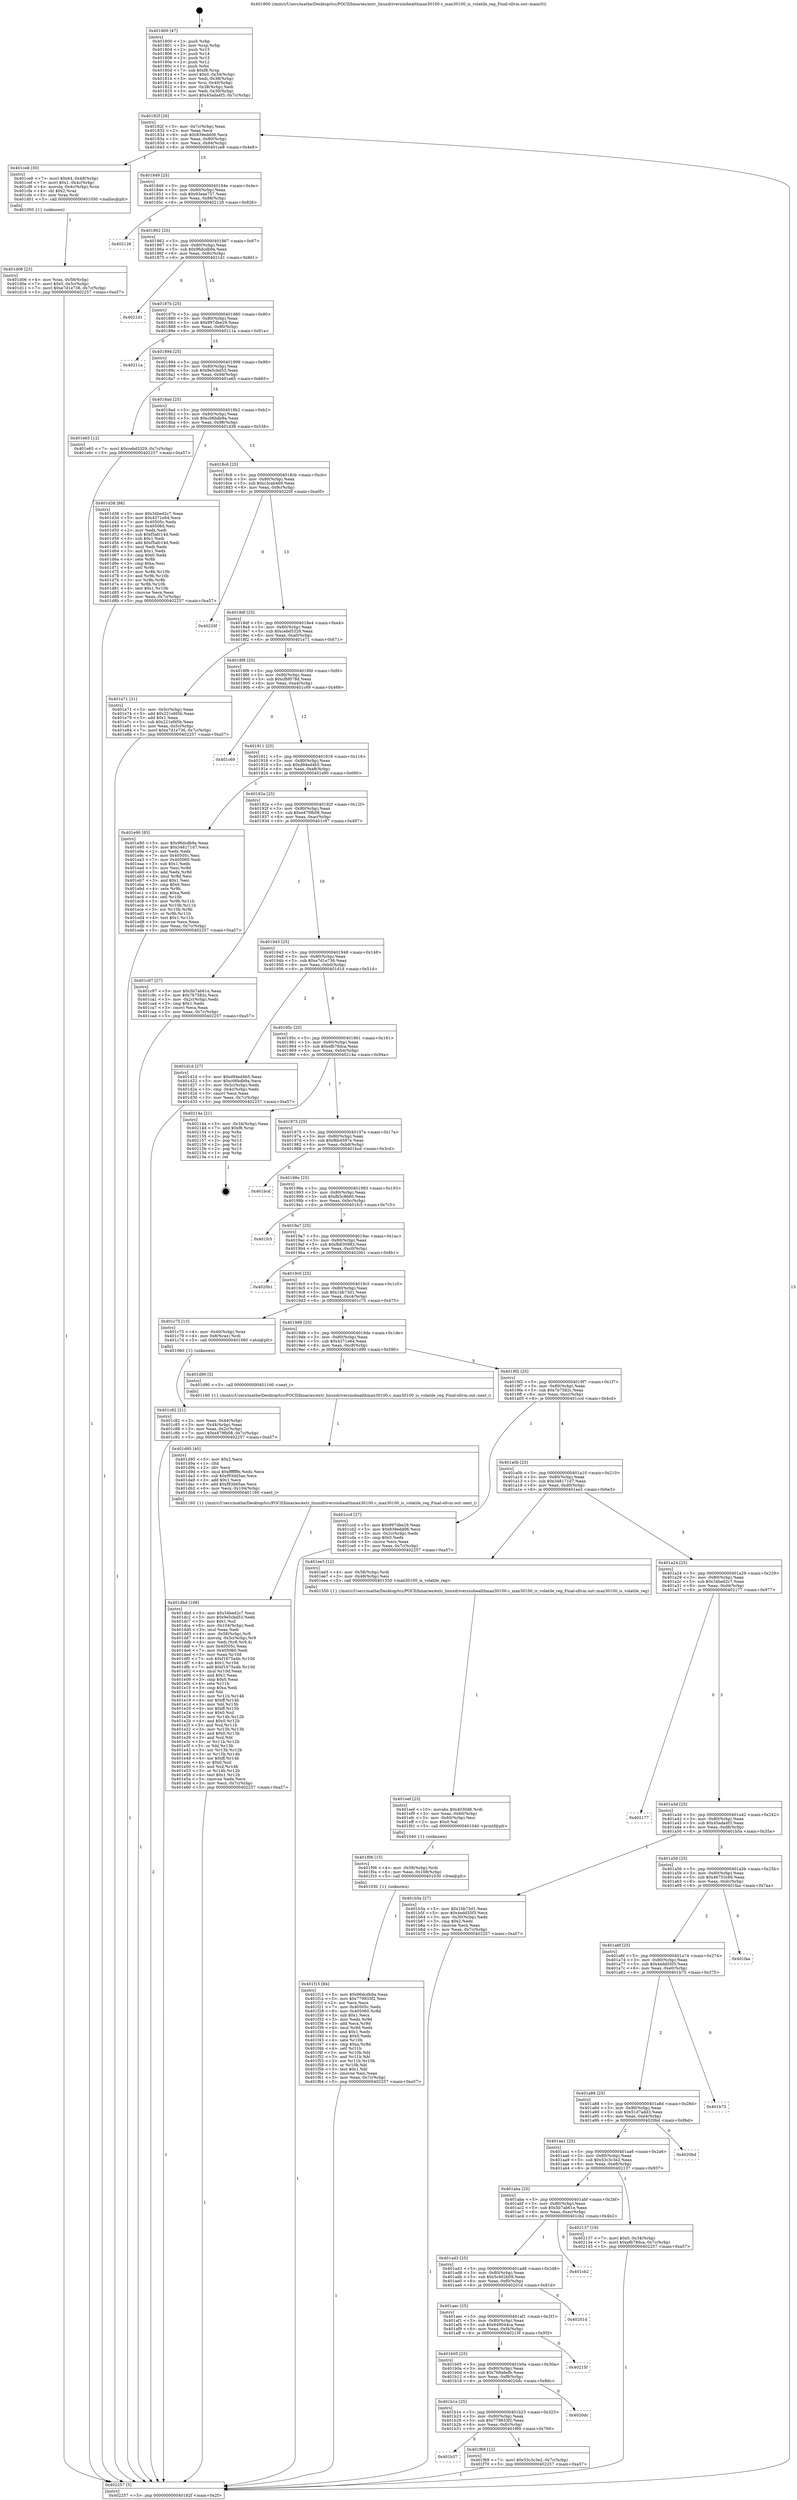 digraph "0x401800" {
  label = "0x401800 (/mnt/c/Users/mathe/Desktop/tcc/POCII/binaries/extr_linuxdriversiiohealthmax30100.c_max30100_is_volatile_reg_Final-ollvm.out::main(0))"
  labelloc = "t"
  node[shape=record]

  Entry [label="",width=0.3,height=0.3,shape=circle,fillcolor=black,style=filled]
  "0x40182f" [label="{
     0x40182f [26]\l
     | [instrs]\l
     &nbsp;&nbsp;0x40182f \<+3\>: mov -0x7c(%rbp),%eax\l
     &nbsp;&nbsp;0x401832 \<+2\>: mov %eax,%ecx\l
     &nbsp;&nbsp;0x401834 \<+6\>: sub $0x839edd06,%ecx\l
     &nbsp;&nbsp;0x40183a \<+3\>: mov %eax,-0x80(%rbp)\l
     &nbsp;&nbsp;0x40183d \<+6\>: mov %ecx,-0x84(%rbp)\l
     &nbsp;&nbsp;0x401843 \<+6\>: je 0000000000401ce8 \<main+0x4e8\>\l
  }"]
  "0x401ce8" [label="{
     0x401ce8 [30]\l
     | [instrs]\l
     &nbsp;&nbsp;0x401ce8 \<+7\>: movl $0x64,-0x48(%rbp)\l
     &nbsp;&nbsp;0x401cef \<+7\>: movl $0x1,-0x4c(%rbp)\l
     &nbsp;&nbsp;0x401cf6 \<+4\>: movslq -0x4c(%rbp),%rax\l
     &nbsp;&nbsp;0x401cfa \<+4\>: shl $0x2,%rax\l
     &nbsp;&nbsp;0x401cfe \<+3\>: mov %rax,%rdi\l
     &nbsp;&nbsp;0x401d01 \<+5\>: call 0000000000401050 \<malloc@plt\>\l
     | [calls]\l
     &nbsp;&nbsp;0x401050 \{1\} (unknown)\l
  }"]
  "0x401849" [label="{
     0x401849 [25]\l
     | [instrs]\l
     &nbsp;&nbsp;0x401849 \<+5\>: jmp 000000000040184e \<main+0x4e\>\l
     &nbsp;&nbsp;0x40184e \<+3\>: mov -0x80(%rbp),%eax\l
     &nbsp;&nbsp;0x401851 \<+5\>: sub $0x93eae757,%eax\l
     &nbsp;&nbsp;0x401856 \<+6\>: mov %eax,-0x88(%rbp)\l
     &nbsp;&nbsp;0x40185c \<+6\>: je 0000000000402126 \<main+0x926\>\l
  }"]
  Exit [label="",width=0.3,height=0.3,shape=circle,fillcolor=black,style=filled,peripheries=2]
  "0x402126" [label="{
     0x402126\l
  }", style=dashed]
  "0x401862" [label="{
     0x401862 [25]\l
     | [instrs]\l
     &nbsp;&nbsp;0x401862 \<+5\>: jmp 0000000000401867 \<main+0x67\>\l
     &nbsp;&nbsp;0x401867 \<+3\>: mov -0x80(%rbp),%eax\l
     &nbsp;&nbsp;0x40186a \<+5\>: sub $0x96dcdb9a,%eax\l
     &nbsp;&nbsp;0x40186f \<+6\>: mov %eax,-0x8c(%rbp)\l
     &nbsp;&nbsp;0x401875 \<+6\>: je 00000000004021d1 \<main+0x9d1\>\l
  }"]
  "0x401b37" [label="{
     0x401b37\l
  }", style=dashed]
  "0x4021d1" [label="{
     0x4021d1\l
  }", style=dashed]
  "0x40187b" [label="{
     0x40187b [25]\l
     | [instrs]\l
     &nbsp;&nbsp;0x40187b \<+5\>: jmp 0000000000401880 \<main+0x80\>\l
     &nbsp;&nbsp;0x401880 \<+3\>: mov -0x80(%rbp),%eax\l
     &nbsp;&nbsp;0x401883 \<+5\>: sub $0x997dbe29,%eax\l
     &nbsp;&nbsp;0x401888 \<+6\>: mov %eax,-0x90(%rbp)\l
     &nbsp;&nbsp;0x40188e \<+6\>: je 000000000040211a \<main+0x91a\>\l
  }"]
  "0x401f69" [label="{
     0x401f69 [12]\l
     | [instrs]\l
     &nbsp;&nbsp;0x401f69 \<+7\>: movl $0x53c3c3e2,-0x7c(%rbp)\l
     &nbsp;&nbsp;0x401f70 \<+5\>: jmp 0000000000402257 \<main+0xa57\>\l
  }"]
  "0x40211a" [label="{
     0x40211a\l
  }", style=dashed]
  "0x401894" [label="{
     0x401894 [25]\l
     | [instrs]\l
     &nbsp;&nbsp;0x401894 \<+5\>: jmp 0000000000401899 \<main+0x99\>\l
     &nbsp;&nbsp;0x401899 \<+3\>: mov -0x80(%rbp),%eax\l
     &nbsp;&nbsp;0x40189c \<+5\>: sub $0x9e5cbd53,%eax\l
     &nbsp;&nbsp;0x4018a1 \<+6\>: mov %eax,-0x94(%rbp)\l
     &nbsp;&nbsp;0x4018a7 \<+6\>: je 0000000000401e65 \<main+0x665\>\l
  }"]
  "0x401b1e" [label="{
     0x401b1e [25]\l
     | [instrs]\l
     &nbsp;&nbsp;0x401b1e \<+5\>: jmp 0000000000401b23 \<main+0x323\>\l
     &nbsp;&nbsp;0x401b23 \<+3\>: mov -0x80(%rbp),%eax\l
     &nbsp;&nbsp;0x401b26 \<+5\>: sub $0x779833f2,%eax\l
     &nbsp;&nbsp;0x401b2b \<+6\>: mov %eax,-0xfc(%rbp)\l
     &nbsp;&nbsp;0x401b31 \<+6\>: je 0000000000401f69 \<main+0x769\>\l
  }"]
  "0x401e65" [label="{
     0x401e65 [12]\l
     | [instrs]\l
     &nbsp;&nbsp;0x401e65 \<+7\>: movl $0xcebd5329,-0x7c(%rbp)\l
     &nbsp;&nbsp;0x401e6c \<+5\>: jmp 0000000000402257 \<main+0xa57\>\l
  }"]
  "0x4018ad" [label="{
     0x4018ad [25]\l
     | [instrs]\l
     &nbsp;&nbsp;0x4018ad \<+5\>: jmp 00000000004018b2 \<main+0xb2\>\l
     &nbsp;&nbsp;0x4018b2 \<+3\>: mov -0x80(%rbp),%eax\l
     &nbsp;&nbsp;0x4018b5 \<+5\>: sub $0xc06bdb9a,%eax\l
     &nbsp;&nbsp;0x4018ba \<+6\>: mov %eax,-0x98(%rbp)\l
     &nbsp;&nbsp;0x4018c0 \<+6\>: je 0000000000401d38 \<main+0x538\>\l
  }"]
  "0x4020dc" [label="{
     0x4020dc\l
  }", style=dashed]
  "0x401d38" [label="{
     0x401d38 [88]\l
     | [instrs]\l
     &nbsp;&nbsp;0x401d38 \<+5\>: mov $0x34bed2c7,%eax\l
     &nbsp;&nbsp;0x401d3d \<+5\>: mov $0x4371e64,%ecx\l
     &nbsp;&nbsp;0x401d42 \<+7\>: mov 0x40505c,%edx\l
     &nbsp;&nbsp;0x401d49 \<+7\>: mov 0x405060,%esi\l
     &nbsp;&nbsp;0x401d50 \<+2\>: mov %edx,%edi\l
     &nbsp;&nbsp;0x401d52 \<+6\>: sub $0xf5afc14d,%edi\l
     &nbsp;&nbsp;0x401d58 \<+3\>: sub $0x1,%edi\l
     &nbsp;&nbsp;0x401d5b \<+6\>: add $0xf5afc14d,%edi\l
     &nbsp;&nbsp;0x401d61 \<+3\>: imul %edi,%edx\l
     &nbsp;&nbsp;0x401d64 \<+3\>: and $0x1,%edx\l
     &nbsp;&nbsp;0x401d67 \<+3\>: cmp $0x0,%edx\l
     &nbsp;&nbsp;0x401d6a \<+4\>: sete %r8b\l
     &nbsp;&nbsp;0x401d6e \<+3\>: cmp $0xa,%esi\l
     &nbsp;&nbsp;0x401d71 \<+4\>: setl %r9b\l
     &nbsp;&nbsp;0x401d75 \<+3\>: mov %r8b,%r10b\l
     &nbsp;&nbsp;0x401d78 \<+3\>: and %r9b,%r10b\l
     &nbsp;&nbsp;0x401d7b \<+3\>: xor %r9b,%r8b\l
     &nbsp;&nbsp;0x401d7e \<+3\>: or %r8b,%r10b\l
     &nbsp;&nbsp;0x401d81 \<+4\>: test $0x1,%r10b\l
     &nbsp;&nbsp;0x401d85 \<+3\>: cmovne %ecx,%eax\l
     &nbsp;&nbsp;0x401d88 \<+3\>: mov %eax,-0x7c(%rbp)\l
     &nbsp;&nbsp;0x401d8b \<+5\>: jmp 0000000000402257 \<main+0xa57\>\l
  }"]
  "0x4018c6" [label="{
     0x4018c6 [25]\l
     | [instrs]\l
     &nbsp;&nbsp;0x4018c6 \<+5\>: jmp 00000000004018cb \<main+0xcb\>\l
     &nbsp;&nbsp;0x4018cb \<+3\>: mov -0x80(%rbp),%eax\l
     &nbsp;&nbsp;0x4018ce \<+5\>: sub $0xc3cab469,%eax\l
     &nbsp;&nbsp;0x4018d3 \<+6\>: mov %eax,-0x9c(%rbp)\l
     &nbsp;&nbsp;0x4018d9 \<+6\>: je 000000000040220f \<main+0xa0f\>\l
  }"]
  "0x401b05" [label="{
     0x401b05 [25]\l
     | [instrs]\l
     &nbsp;&nbsp;0x401b05 \<+5\>: jmp 0000000000401b0a \<main+0x30a\>\l
     &nbsp;&nbsp;0x401b0a \<+3\>: mov -0x80(%rbp),%eax\l
     &nbsp;&nbsp;0x401b0d \<+5\>: sub $0x768a6efb,%eax\l
     &nbsp;&nbsp;0x401b12 \<+6\>: mov %eax,-0xf8(%rbp)\l
     &nbsp;&nbsp;0x401b18 \<+6\>: je 00000000004020dc \<main+0x8dc\>\l
  }"]
  "0x40220f" [label="{
     0x40220f\l
  }", style=dashed]
  "0x4018df" [label="{
     0x4018df [25]\l
     | [instrs]\l
     &nbsp;&nbsp;0x4018df \<+5\>: jmp 00000000004018e4 \<main+0xe4\>\l
     &nbsp;&nbsp;0x4018e4 \<+3\>: mov -0x80(%rbp),%eax\l
     &nbsp;&nbsp;0x4018e7 \<+5\>: sub $0xcebd5329,%eax\l
     &nbsp;&nbsp;0x4018ec \<+6\>: mov %eax,-0xa0(%rbp)\l
     &nbsp;&nbsp;0x4018f2 \<+6\>: je 0000000000401e71 \<main+0x671\>\l
  }"]
  "0x40215f" [label="{
     0x40215f\l
  }", style=dashed]
  "0x401e71" [label="{
     0x401e71 [31]\l
     | [instrs]\l
     &nbsp;&nbsp;0x401e71 \<+3\>: mov -0x5c(%rbp),%eax\l
     &nbsp;&nbsp;0x401e74 \<+5\>: add $0x221efd5b,%eax\l
     &nbsp;&nbsp;0x401e79 \<+3\>: add $0x1,%eax\l
     &nbsp;&nbsp;0x401e7c \<+5\>: sub $0x221efd5b,%eax\l
     &nbsp;&nbsp;0x401e81 \<+3\>: mov %eax,-0x5c(%rbp)\l
     &nbsp;&nbsp;0x401e84 \<+7\>: movl $0xe7d1e736,-0x7c(%rbp)\l
     &nbsp;&nbsp;0x401e8b \<+5\>: jmp 0000000000402257 \<main+0xa57\>\l
  }"]
  "0x4018f8" [label="{
     0x4018f8 [25]\l
     | [instrs]\l
     &nbsp;&nbsp;0x4018f8 \<+5\>: jmp 00000000004018fd \<main+0xfd\>\l
     &nbsp;&nbsp;0x4018fd \<+3\>: mov -0x80(%rbp),%eax\l
     &nbsp;&nbsp;0x401900 \<+5\>: sub $0xcfbf078d,%eax\l
     &nbsp;&nbsp;0x401905 \<+6\>: mov %eax,-0xa4(%rbp)\l
     &nbsp;&nbsp;0x40190b \<+6\>: je 0000000000401c69 \<main+0x469\>\l
  }"]
  "0x401aec" [label="{
     0x401aec [25]\l
     | [instrs]\l
     &nbsp;&nbsp;0x401aec \<+5\>: jmp 0000000000401af1 \<main+0x2f1\>\l
     &nbsp;&nbsp;0x401af1 \<+3\>: mov -0x80(%rbp),%eax\l
     &nbsp;&nbsp;0x401af4 \<+5\>: sub $0x649044ca,%eax\l
     &nbsp;&nbsp;0x401af9 \<+6\>: mov %eax,-0xf4(%rbp)\l
     &nbsp;&nbsp;0x401aff \<+6\>: je 000000000040215f \<main+0x95f\>\l
  }"]
  "0x401c69" [label="{
     0x401c69\l
  }", style=dashed]
  "0x401911" [label="{
     0x401911 [25]\l
     | [instrs]\l
     &nbsp;&nbsp;0x401911 \<+5\>: jmp 0000000000401916 \<main+0x116\>\l
     &nbsp;&nbsp;0x401916 \<+3\>: mov -0x80(%rbp),%eax\l
     &nbsp;&nbsp;0x401919 \<+5\>: sub $0xd94ed4b5,%eax\l
     &nbsp;&nbsp;0x40191e \<+6\>: mov %eax,-0xa8(%rbp)\l
     &nbsp;&nbsp;0x401924 \<+6\>: je 0000000000401e90 \<main+0x690\>\l
  }"]
  "0x40201d" [label="{
     0x40201d\l
  }", style=dashed]
  "0x401e90" [label="{
     0x401e90 [83]\l
     | [instrs]\l
     &nbsp;&nbsp;0x401e90 \<+5\>: mov $0x96dcdb9a,%eax\l
     &nbsp;&nbsp;0x401e95 \<+5\>: mov $0x348171d7,%ecx\l
     &nbsp;&nbsp;0x401e9a \<+2\>: xor %edx,%edx\l
     &nbsp;&nbsp;0x401e9c \<+7\>: mov 0x40505c,%esi\l
     &nbsp;&nbsp;0x401ea3 \<+7\>: mov 0x405060,%edi\l
     &nbsp;&nbsp;0x401eaa \<+3\>: sub $0x1,%edx\l
     &nbsp;&nbsp;0x401ead \<+3\>: mov %esi,%r8d\l
     &nbsp;&nbsp;0x401eb0 \<+3\>: add %edx,%r8d\l
     &nbsp;&nbsp;0x401eb3 \<+4\>: imul %r8d,%esi\l
     &nbsp;&nbsp;0x401eb7 \<+3\>: and $0x1,%esi\l
     &nbsp;&nbsp;0x401eba \<+3\>: cmp $0x0,%esi\l
     &nbsp;&nbsp;0x401ebd \<+4\>: sete %r9b\l
     &nbsp;&nbsp;0x401ec1 \<+3\>: cmp $0xa,%edi\l
     &nbsp;&nbsp;0x401ec4 \<+4\>: setl %r10b\l
     &nbsp;&nbsp;0x401ec8 \<+3\>: mov %r9b,%r11b\l
     &nbsp;&nbsp;0x401ecb \<+3\>: and %r10b,%r11b\l
     &nbsp;&nbsp;0x401ece \<+3\>: xor %r10b,%r9b\l
     &nbsp;&nbsp;0x401ed1 \<+3\>: or %r9b,%r11b\l
     &nbsp;&nbsp;0x401ed4 \<+4\>: test $0x1,%r11b\l
     &nbsp;&nbsp;0x401ed8 \<+3\>: cmovne %ecx,%eax\l
     &nbsp;&nbsp;0x401edb \<+3\>: mov %eax,-0x7c(%rbp)\l
     &nbsp;&nbsp;0x401ede \<+5\>: jmp 0000000000402257 \<main+0xa57\>\l
  }"]
  "0x40192a" [label="{
     0x40192a [25]\l
     | [instrs]\l
     &nbsp;&nbsp;0x40192a \<+5\>: jmp 000000000040192f \<main+0x12f\>\l
     &nbsp;&nbsp;0x40192f \<+3\>: mov -0x80(%rbp),%eax\l
     &nbsp;&nbsp;0x401932 \<+5\>: sub $0xe479fb08,%eax\l
     &nbsp;&nbsp;0x401937 \<+6\>: mov %eax,-0xac(%rbp)\l
     &nbsp;&nbsp;0x40193d \<+6\>: je 0000000000401c97 \<main+0x497\>\l
  }"]
  "0x401ad3" [label="{
     0x401ad3 [25]\l
     | [instrs]\l
     &nbsp;&nbsp;0x401ad3 \<+5\>: jmp 0000000000401ad8 \<main+0x2d8\>\l
     &nbsp;&nbsp;0x401ad8 \<+3\>: mov -0x80(%rbp),%eax\l
     &nbsp;&nbsp;0x401adb \<+5\>: sub $0x5c402b09,%eax\l
     &nbsp;&nbsp;0x401ae0 \<+6\>: mov %eax,-0xf0(%rbp)\l
     &nbsp;&nbsp;0x401ae6 \<+6\>: je 000000000040201d \<main+0x81d\>\l
  }"]
  "0x401c97" [label="{
     0x401c97 [27]\l
     | [instrs]\l
     &nbsp;&nbsp;0x401c97 \<+5\>: mov $0x5b7ab61e,%eax\l
     &nbsp;&nbsp;0x401c9c \<+5\>: mov $0x7b7582c,%ecx\l
     &nbsp;&nbsp;0x401ca1 \<+3\>: mov -0x2c(%rbp),%edx\l
     &nbsp;&nbsp;0x401ca4 \<+3\>: cmp $0x1,%edx\l
     &nbsp;&nbsp;0x401ca7 \<+3\>: cmovl %ecx,%eax\l
     &nbsp;&nbsp;0x401caa \<+3\>: mov %eax,-0x7c(%rbp)\l
     &nbsp;&nbsp;0x401cad \<+5\>: jmp 0000000000402257 \<main+0xa57\>\l
  }"]
  "0x401943" [label="{
     0x401943 [25]\l
     | [instrs]\l
     &nbsp;&nbsp;0x401943 \<+5\>: jmp 0000000000401948 \<main+0x148\>\l
     &nbsp;&nbsp;0x401948 \<+3\>: mov -0x80(%rbp),%eax\l
     &nbsp;&nbsp;0x40194b \<+5\>: sub $0xe7d1e736,%eax\l
     &nbsp;&nbsp;0x401950 \<+6\>: mov %eax,-0xb0(%rbp)\l
     &nbsp;&nbsp;0x401956 \<+6\>: je 0000000000401d1d \<main+0x51d\>\l
  }"]
  "0x401cb2" [label="{
     0x401cb2\l
  }", style=dashed]
  "0x401d1d" [label="{
     0x401d1d [27]\l
     | [instrs]\l
     &nbsp;&nbsp;0x401d1d \<+5\>: mov $0xd94ed4b5,%eax\l
     &nbsp;&nbsp;0x401d22 \<+5\>: mov $0xc06bdb9a,%ecx\l
     &nbsp;&nbsp;0x401d27 \<+3\>: mov -0x5c(%rbp),%edx\l
     &nbsp;&nbsp;0x401d2a \<+3\>: cmp -0x4c(%rbp),%edx\l
     &nbsp;&nbsp;0x401d2d \<+3\>: cmovl %ecx,%eax\l
     &nbsp;&nbsp;0x401d30 \<+3\>: mov %eax,-0x7c(%rbp)\l
     &nbsp;&nbsp;0x401d33 \<+5\>: jmp 0000000000402257 \<main+0xa57\>\l
  }"]
  "0x40195c" [label="{
     0x40195c [25]\l
     | [instrs]\l
     &nbsp;&nbsp;0x40195c \<+5\>: jmp 0000000000401961 \<main+0x161\>\l
     &nbsp;&nbsp;0x401961 \<+3\>: mov -0x80(%rbp),%eax\l
     &nbsp;&nbsp;0x401964 \<+5\>: sub $0xefb78dca,%eax\l
     &nbsp;&nbsp;0x401969 \<+6\>: mov %eax,-0xb4(%rbp)\l
     &nbsp;&nbsp;0x40196f \<+6\>: je 000000000040214a \<main+0x94a\>\l
  }"]
  "0x401aba" [label="{
     0x401aba [25]\l
     | [instrs]\l
     &nbsp;&nbsp;0x401aba \<+5\>: jmp 0000000000401abf \<main+0x2bf\>\l
     &nbsp;&nbsp;0x401abf \<+3\>: mov -0x80(%rbp),%eax\l
     &nbsp;&nbsp;0x401ac2 \<+5\>: sub $0x5b7ab61e,%eax\l
     &nbsp;&nbsp;0x401ac7 \<+6\>: mov %eax,-0xec(%rbp)\l
     &nbsp;&nbsp;0x401acd \<+6\>: je 0000000000401cb2 \<main+0x4b2\>\l
  }"]
  "0x40214a" [label="{
     0x40214a [21]\l
     | [instrs]\l
     &nbsp;&nbsp;0x40214a \<+3\>: mov -0x34(%rbp),%eax\l
     &nbsp;&nbsp;0x40214d \<+7\>: add $0xf8,%rsp\l
     &nbsp;&nbsp;0x402154 \<+1\>: pop %rbx\l
     &nbsp;&nbsp;0x402155 \<+2\>: pop %r12\l
     &nbsp;&nbsp;0x402157 \<+2\>: pop %r13\l
     &nbsp;&nbsp;0x402159 \<+2\>: pop %r14\l
     &nbsp;&nbsp;0x40215b \<+2\>: pop %r15\l
     &nbsp;&nbsp;0x40215d \<+1\>: pop %rbp\l
     &nbsp;&nbsp;0x40215e \<+1\>: ret\l
  }"]
  "0x401975" [label="{
     0x401975 [25]\l
     | [instrs]\l
     &nbsp;&nbsp;0x401975 \<+5\>: jmp 000000000040197a \<main+0x17a\>\l
     &nbsp;&nbsp;0x40197a \<+3\>: mov -0x80(%rbp),%eax\l
     &nbsp;&nbsp;0x40197d \<+5\>: sub $0xf6b4597e,%eax\l
     &nbsp;&nbsp;0x401982 \<+6\>: mov %eax,-0xb8(%rbp)\l
     &nbsp;&nbsp;0x401988 \<+6\>: je 0000000000401bcd \<main+0x3cd\>\l
  }"]
  "0x402137" [label="{
     0x402137 [19]\l
     | [instrs]\l
     &nbsp;&nbsp;0x402137 \<+7\>: movl $0x0,-0x34(%rbp)\l
     &nbsp;&nbsp;0x40213e \<+7\>: movl $0xefb78dca,-0x7c(%rbp)\l
     &nbsp;&nbsp;0x402145 \<+5\>: jmp 0000000000402257 \<main+0xa57\>\l
  }"]
  "0x401bcd" [label="{
     0x401bcd\l
  }", style=dashed]
  "0x40198e" [label="{
     0x40198e [25]\l
     | [instrs]\l
     &nbsp;&nbsp;0x40198e \<+5\>: jmp 0000000000401993 \<main+0x193\>\l
     &nbsp;&nbsp;0x401993 \<+3\>: mov -0x80(%rbp),%eax\l
     &nbsp;&nbsp;0x401996 \<+5\>: sub $0xfb5c8660,%eax\l
     &nbsp;&nbsp;0x40199b \<+6\>: mov %eax,-0xbc(%rbp)\l
     &nbsp;&nbsp;0x4019a1 \<+6\>: je 0000000000401fc5 \<main+0x7c5\>\l
  }"]
  "0x401aa1" [label="{
     0x401aa1 [25]\l
     | [instrs]\l
     &nbsp;&nbsp;0x401aa1 \<+5\>: jmp 0000000000401aa6 \<main+0x2a6\>\l
     &nbsp;&nbsp;0x401aa6 \<+3\>: mov -0x80(%rbp),%eax\l
     &nbsp;&nbsp;0x401aa9 \<+5\>: sub $0x53c3c3e2,%eax\l
     &nbsp;&nbsp;0x401aae \<+6\>: mov %eax,-0xe8(%rbp)\l
     &nbsp;&nbsp;0x401ab4 \<+6\>: je 0000000000402137 \<main+0x937\>\l
  }"]
  "0x401fc5" [label="{
     0x401fc5\l
  }", style=dashed]
  "0x4019a7" [label="{
     0x4019a7 [25]\l
     | [instrs]\l
     &nbsp;&nbsp;0x4019a7 \<+5\>: jmp 00000000004019ac \<main+0x1ac\>\l
     &nbsp;&nbsp;0x4019ac \<+3\>: mov -0x80(%rbp),%eax\l
     &nbsp;&nbsp;0x4019af \<+5\>: sub $0xfb630983,%eax\l
     &nbsp;&nbsp;0x4019b4 \<+6\>: mov %eax,-0xc0(%rbp)\l
     &nbsp;&nbsp;0x4019ba \<+6\>: je 00000000004020b1 \<main+0x8b1\>\l
  }"]
  "0x4020bd" [label="{
     0x4020bd\l
  }", style=dashed]
  "0x4020b1" [label="{
     0x4020b1\l
  }", style=dashed]
  "0x4019c0" [label="{
     0x4019c0 [25]\l
     | [instrs]\l
     &nbsp;&nbsp;0x4019c0 \<+5\>: jmp 00000000004019c5 \<main+0x1c5\>\l
     &nbsp;&nbsp;0x4019c5 \<+3\>: mov -0x80(%rbp),%eax\l
     &nbsp;&nbsp;0x4019c8 \<+5\>: sub $0x1bb73d1,%eax\l
     &nbsp;&nbsp;0x4019cd \<+6\>: mov %eax,-0xc4(%rbp)\l
     &nbsp;&nbsp;0x4019d3 \<+6\>: je 0000000000401c75 \<main+0x475\>\l
  }"]
  "0x401a88" [label="{
     0x401a88 [25]\l
     | [instrs]\l
     &nbsp;&nbsp;0x401a88 \<+5\>: jmp 0000000000401a8d \<main+0x28d\>\l
     &nbsp;&nbsp;0x401a8d \<+3\>: mov -0x80(%rbp),%eax\l
     &nbsp;&nbsp;0x401a90 \<+5\>: sub $0x51d7add3,%eax\l
     &nbsp;&nbsp;0x401a95 \<+6\>: mov %eax,-0xe4(%rbp)\l
     &nbsp;&nbsp;0x401a9b \<+6\>: je 00000000004020bd \<main+0x8bd\>\l
  }"]
  "0x401c75" [label="{
     0x401c75 [13]\l
     | [instrs]\l
     &nbsp;&nbsp;0x401c75 \<+4\>: mov -0x40(%rbp),%rax\l
     &nbsp;&nbsp;0x401c79 \<+4\>: mov 0x8(%rax),%rdi\l
     &nbsp;&nbsp;0x401c7d \<+5\>: call 0000000000401060 \<atoi@plt\>\l
     | [calls]\l
     &nbsp;&nbsp;0x401060 \{1\} (unknown)\l
  }"]
  "0x4019d9" [label="{
     0x4019d9 [25]\l
     | [instrs]\l
     &nbsp;&nbsp;0x4019d9 \<+5\>: jmp 00000000004019de \<main+0x1de\>\l
     &nbsp;&nbsp;0x4019de \<+3\>: mov -0x80(%rbp),%eax\l
     &nbsp;&nbsp;0x4019e1 \<+5\>: sub $0x4371e64,%eax\l
     &nbsp;&nbsp;0x4019e6 \<+6\>: mov %eax,-0xc8(%rbp)\l
     &nbsp;&nbsp;0x4019ec \<+6\>: je 0000000000401d90 \<main+0x590\>\l
  }"]
  "0x401b75" [label="{
     0x401b75\l
  }", style=dashed]
  "0x401d90" [label="{
     0x401d90 [5]\l
     | [instrs]\l
     &nbsp;&nbsp;0x401d90 \<+5\>: call 0000000000401160 \<next_i\>\l
     | [calls]\l
     &nbsp;&nbsp;0x401160 \{1\} (/mnt/c/Users/mathe/Desktop/tcc/POCII/binaries/extr_linuxdriversiiohealthmax30100.c_max30100_is_volatile_reg_Final-ollvm.out::next_i)\l
  }"]
  "0x4019f2" [label="{
     0x4019f2 [25]\l
     | [instrs]\l
     &nbsp;&nbsp;0x4019f2 \<+5\>: jmp 00000000004019f7 \<main+0x1f7\>\l
     &nbsp;&nbsp;0x4019f7 \<+3\>: mov -0x80(%rbp),%eax\l
     &nbsp;&nbsp;0x4019fa \<+5\>: sub $0x7b7582c,%eax\l
     &nbsp;&nbsp;0x4019ff \<+6\>: mov %eax,-0xcc(%rbp)\l
     &nbsp;&nbsp;0x401a05 \<+6\>: je 0000000000401ccd \<main+0x4cd\>\l
  }"]
  "0x401a6f" [label="{
     0x401a6f [25]\l
     | [instrs]\l
     &nbsp;&nbsp;0x401a6f \<+5\>: jmp 0000000000401a74 \<main+0x274\>\l
     &nbsp;&nbsp;0x401a74 \<+3\>: mov -0x80(%rbp),%eax\l
     &nbsp;&nbsp;0x401a77 \<+5\>: sub $0x4edd55f3,%eax\l
     &nbsp;&nbsp;0x401a7c \<+6\>: mov %eax,-0xe0(%rbp)\l
     &nbsp;&nbsp;0x401a82 \<+6\>: je 0000000000401b75 \<main+0x375\>\l
  }"]
  "0x401ccd" [label="{
     0x401ccd [27]\l
     | [instrs]\l
     &nbsp;&nbsp;0x401ccd \<+5\>: mov $0x997dbe29,%eax\l
     &nbsp;&nbsp;0x401cd2 \<+5\>: mov $0x839edd06,%ecx\l
     &nbsp;&nbsp;0x401cd7 \<+3\>: mov -0x2c(%rbp),%edx\l
     &nbsp;&nbsp;0x401cda \<+3\>: cmp $0x0,%edx\l
     &nbsp;&nbsp;0x401cdd \<+3\>: cmove %ecx,%eax\l
     &nbsp;&nbsp;0x401ce0 \<+3\>: mov %eax,-0x7c(%rbp)\l
     &nbsp;&nbsp;0x401ce3 \<+5\>: jmp 0000000000402257 \<main+0xa57\>\l
  }"]
  "0x401a0b" [label="{
     0x401a0b [25]\l
     | [instrs]\l
     &nbsp;&nbsp;0x401a0b \<+5\>: jmp 0000000000401a10 \<main+0x210\>\l
     &nbsp;&nbsp;0x401a10 \<+3\>: mov -0x80(%rbp),%eax\l
     &nbsp;&nbsp;0x401a13 \<+5\>: sub $0x348171d7,%eax\l
     &nbsp;&nbsp;0x401a18 \<+6\>: mov %eax,-0xd0(%rbp)\l
     &nbsp;&nbsp;0x401a1e \<+6\>: je 0000000000401ee3 \<main+0x6e3\>\l
  }"]
  "0x401faa" [label="{
     0x401faa\l
  }", style=dashed]
  "0x401ee3" [label="{
     0x401ee3 [12]\l
     | [instrs]\l
     &nbsp;&nbsp;0x401ee3 \<+4\>: mov -0x58(%rbp),%rdi\l
     &nbsp;&nbsp;0x401ee7 \<+3\>: mov -0x48(%rbp),%esi\l
     &nbsp;&nbsp;0x401eea \<+5\>: call 0000000000401550 \<max30100_is_volatile_reg\>\l
     | [calls]\l
     &nbsp;&nbsp;0x401550 \{1\} (/mnt/c/Users/mathe/Desktop/tcc/POCII/binaries/extr_linuxdriversiiohealthmax30100.c_max30100_is_volatile_reg_Final-ollvm.out::max30100_is_volatile_reg)\l
  }"]
  "0x401a24" [label="{
     0x401a24 [25]\l
     | [instrs]\l
     &nbsp;&nbsp;0x401a24 \<+5\>: jmp 0000000000401a29 \<main+0x229\>\l
     &nbsp;&nbsp;0x401a29 \<+3\>: mov -0x80(%rbp),%eax\l
     &nbsp;&nbsp;0x401a2c \<+5\>: sub $0x34bed2c7,%eax\l
     &nbsp;&nbsp;0x401a31 \<+6\>: mov %eax,-0xd4(%rbp)\l
     &nbsp;&nbsp;0x401a37 \<+6\>: je 0000000000402177 \<main+0x977\>\l
  }"]
  "0x401f15" [label="{
     0x401f15 [84]\l
     | [instrs]\l
     &nbsp;&nbsp;0x401f15 \<+5\>: mov $0x96dcdb9a,%eax\l
     &nbsp;&nbsp;0x401f1a \<+5\>: mov $0x779833f2,%esi\l
     &nbsp;&nbsp;0x401f1f \<+2\>: xor %ecx,%ecx\l
     &nbsp;&nbsp;0x401f21 \<+7\>: mov 0x40505c,%edx\l
     &nbsp;&nbsp;0x401f28 \<+8\>: mov 0x405060,%r8d\l
     &nbsp;&nbsp;0x401f30 \<+3\>: sub $0x1,%ecx\l
     &nbsp;&nbsp;0x401f33 \<+3\>: mov %edx,%r9d\l
     &nbsp;&nbsp;0x401f36 \<+3\>: add %ecx,%r9d\l
     &nbsp;&nbsp;0x401f39 \<+4\>: imul %r9d,%edx\l
     &nbsp;&nbsp;0x401f3d \<+3\>: and $0x1,%edx\l
     &nbsp;&nbsp;0x401f40 \<+3\>: cmp $0x0,%edx\l
     &nbsp;&nbsp;0x401f43 \<+4\>: sete %r10b\l
     &nbsp;&nbsp;0x401f47 \<+4\>: cmp $0xa,%r8d\l
     &nbsp;&nbsp;0x401f4b \<+4\>: setl %r11b\l
     &nbsp;&nbsp;0x401f4f \<+3\>: mov %r10b,%bl\l
     &nbsp;&nbsp;0x401f52 \<+3\>: and %r11b,%bl\l
     &nbsp;&nbsp;0x401f55 \<+3\>: xor %r11b,%r10b\l
     &nbsp;&nbsp;0x401f58 \<+3\>: or %r10b,%bl\l
     &nbsp;&nbsp;0x401f5b \<+3\>: test $0x1,%bl\l
     &nbsp;&nbsp;0x401f5e \<+3\>: cmovne %esi,%eax\l
     &nbsp;&nbsp;0x401f61 \<+3\>: mov %eax,-0x7c(%rbp)\l
     &nbsp;&nbsp;0x401f64 \<+5\>: jmp 0000000000402257 \<main+0xa57\>\l
  }"]
  "0x402177" [label="{
     0x402177\l
  }", style=dashed]
  "0x401a3d" [label="{
     0x401a3d [25]\l
     | [instrs]\l
     &nbsp;&nbsp;0x401a3d \<+5\>: jmp 0000000000401a42 \<main+0x242\>\l
     &nbsp;&nbsp;0x401a42 \<+3\>: mov -0x80(%rbp),%eax\l
     &nbsp;&nbsp;0x401a45 \<+5\>: sub $0x45ada4f3,%eax\l
     &nbsp;&nbsp;0x401a4a \<+6\>: mov %eax,-0xd8(%rbp)\l
     &nbsp;&nbsp;0x401a50 \<+6\>: je 0000000000401b5a \<main+0x35a\>\l
  }"]
  "0x401f06" [label="{
     0x401f06 [15]\l
     | [instrs]\l
     &nbsp;&nbsp;0x401f06 \<+4\>: mov -0x58(%rbp),%rdi\l
     &nbsp;&nbsp;0x401f0a \<+6\>: mov %eax,-0x108(%rbp)\l
     &nbsp;&nbsp;0x401f10 \<+5\>: call 0000000000401030 \<free@plt\>\l
     | [calls]\l
     &nbsp;&nbsp;0x401030 \{1\} (unknown)\l
  }"]
  "0x401b5a" [label="{
     0x401b5a [27]\l
     | [instrs]\l
     &nbsp;&nbsp;0x401b5a \<+5\>: mov $0x1bb73d1,%eax\l
     &nbsp;&nbsp;0x401b5f \<+5\>: mov $0x4edd55f3,%ecx\l
     &nbsp;&nbsp;0x401b64 \<+3\>: mov -0x30(%rbp),%edx\l
     &nbsp;&nbsp;0x401b67 \<+3\>: cmp $0x2,%edx\l
     &nbsp;&nbsp;0x401b6a \<+3\>: cmovne %ecx,%eax\l
     &nbsp;&nbsp;0x401b6d \<+3\>: mov %eax,-0x7c(%rbp)\l
     &nbsp;&nbsp;0x401b70 \<+5\>: jmp 0000000000402257 \<main+0xa57\>\l
  }"]
  "0x401a56" [label="{
     0x401a56 [25]\l
     | [instrs]\l
     &nbsp;&nbsp;0x401a56 \<+5\>: jmp 0000000000401a5b \<main+0x25b\>\l
     &nbsp;&nbsp;0x401a5b \<+3\>: mov -0x80(%rbp),%eax\l
     &nbsp;&nbsp;0x401a5e \<+5\>: sub $0x46753c66,%eax\l
     &nbsp;&nbsp;0x401a63 \<+6\>: mov %eax,-0xdc(%rbp)\l
     &nbsp;&nbsp;0x401a69 \<+6\>: je 0000000000401faa \<main+0x7aa\>\l
  }"]
  "0x402257" [label="{
     0x402257 [5]\l
     | [instrs]\l
     &nbsp;&nbsp;0x402257 \<+5\>: jmp 000000000040182f \<main+0x2f\>\l
  }"]
  "0x401800" [label="{
     0x401800 [47]\l
     | [instrs]\l
     &nbsp;&nbsp;0x401800 \<+1\>: push %rbp\l
     &nbsp;&nbsp;0x401801 \<+3\>: mov %rsp,%rbp\l
     &nbsp;&nbsp;0x401804 \<+2\>: push %r15\l
     &nbsp;&nbsp;0x401806 \<+2\>: push %r14\l
     &nbsp;&nbsp;0x401808 \<+2\>: push %r13\l
     &nbsp;&nbsp;0x40180a \<+2\>: push %r12\l
     &nbsp;&nbsp;0x40180c \<+1\>: push %rbx\l
     &nbsp;&nbsp;0x40180d \<+7\>: sub $0xf8,%rsp\l
     &nbsp;&nbsp;0x401814 \<+7\>: movl $0x0,-0x34(%rbp)\l
     &nbsp;&nbsp;0x40181b \<+3\>: mov %edi,-0x38(%rbp)\l
     &nbsp;&nbsp;0x40181e \<+4\>: mov %rsi,-0x40(%rbp)\l
     &nbsp;&nbsp;0x401822 \<+3\>: mov -0x38(%rbp),%edi\l
     &nbsp;&nbsp;0x401825 \<+3\>: mov %edi,-0x30(%rbp)\l
     &nbsp;&nbsp;0x401828 \<+7\>: movl $0x45ada4f3,-0x7c(%rbp)\l
  }"]
  "0x401c82" [label="{
     0x401c82 [21]\l
     | [instrs]\l
     &nbsp;&nbsp;0x401c82 \<+3\>: mov %eax,-0x44(%rbp)\l
     &nbsp;&nbsp;0x401c85 \<+3\>: mov -0x44(%rbp),%eax\l
     &nbsp;&nbsp;0x401c88 \<+3\>: mov %eax,-0x2c(%rbp)\l
     &nbsp;&nbsp;0x401c8b \<+7\>: movl $0xe479fb08,-0x7c(%rbp)\l
     &nbsp;&nbsp;0x401c92 \<+5\>: jmp 0000000000402257 \<main+0xa57\>\l
  }"]
  "0x401d06" [label="{
     0x401d06 [23]\l
     | [instrs]\l
     &nbsp;&nbsp;0x401d06 \<+4\>: mov %rax,-0x58(%rbp)\l
     &nbsp;&nbsp;0x401d0a \<+7\>: movl $0x0,-0x5c(%rbp)\l
     &nbsp;&nbsp;0x401d11 \<+7\>: movl $0xe7d1e736,-0x7c(%rbp)\l
     &nbsp;&nbsp;0x401d18 \<+5\>: jmp 0000000000402257 \<main+0xa57\>\l
  }"]
  "0x401d95" [label="{
     0x401d95 [40]\l
     | [instrs]\l
     &nbsp;&nbsp;0x401d95 \<+5\>: mov $0x2,%ecx\l
     &nbsp;&nbsp;0x401d9a \<+1\>: cltd\l
     &nbsp;&nbsp;0x401d9b \<+2\>: idiv %ecx\l
     &nbsp;&nbsp;0x401d9d \<+6\>: imul $0xfffffffe,%edx,%ecx\l
     &nbsp;&nbsp;0x401da3 \<+6\>: sub $0xf93dd5ae,%ecx\l
     &nbsp;&nbsp;0x401da9 \<+3\>: add $0x1,%ecx\l
     &nbsp;&nbsp;0x401dac \<+6\>: add $0xf93dd5ae,%ecx\l
     &nbsp;&nbsp;0x401db2 \<+6\>: mov %ecx,-0x104(%rbp)\l
     &nbsp;&nbsp;0x401db8 \<+5\>: call 0000000000401160 \<next_i\>\l
     | [calls]\l
     &nbsp;&nbsp;0x401160 \{1\} (/mnt/c/Users/mathe/Desktop/tcc/POCII/binaries/extr_linuxdriversiiohealthmax30100.c_max30100_is_volatile_reg_Final-ollvm.out::next_i)\l
  }"]
  "0x401dbd" [label="{
     0x401dbd [168]\l
     | [instrs]\l
     &nbsp;&nbsp;0x401dbd \<+5\>: mov $0x34bed2c7,%ecx\l
     &nbsp;&nbsp;0x401dc2 \<+5\>: mov $0x9e5cbd53,%edx\l
     &nbsp;&nbsp;0x401dc7 \<+3\>: mov $0x1,%sil\l
     &nbsp;&nbsp;0x401dca \<+6\>: mov -0x104(%rbp),%edi\l
     &nbsp;&nbsp;0x401dd0 \<+3\>: imul %eax,%edi\l
     &nbsp;&nbsp;0x401dd3 \<+4\>: mov -0x58(%rbp),%r8\l
     &nbsp;&nbsp;0x401dd7 \<+4\>: movslq -0x5c(%rbp),%r9\l
     &nbsp;&nbsp;0x401ddb \<+4\>: mov %edi,(%r8,%r9,4)\l
     &nbsp;&nbsp;0x401ddf \<+7\>: mov 0x40505c,%eax\l
     &nbsp;&nbsp;0x401de6 \<+7\>: mov 0x405060,%edi\l
     &nbsp;&nbsp;0x401ded \<+3\>: mov %eax,%r10d\l
     &nbsp;&nbsp;0x401df0 \<+7\>: sub $0xf1675a4b,%r10d\l
     &nbsp;&nbsp;0x401df7 \<+4\>: sub $0x1,%r10d\l
     &nbsp;&nbsp;0x401dfb \<+7\>: add $0xf1675a4b,%r10d\l
     &nbsp;&nbsp;0x401e02 \<+4\>: imul %r10d,%eax\l
     &nbsp;&nbsp;0x401e06 \<+3\>: and $0x1,%eax\l
     &nbsp;&nbsp;0x401e09 \<+3\>: cmp $0x0,%eax\l
     &nbsp;&nbsp;0x401e0c \<+4\>: sete %r11b\l
     &nbsp;&nbsp;0x401e10 \<+3\>: cmp $0xa,%edi\l
     &nbsp;&nbsp;0x401e13 \<+3\>: setl %bl\l
     &nbsp;&nbsp;0x401e16 \<+3\>: mov %r11b,%r14b\l
     &nbsp;&nbsp;0x401e19 \<+4\>: xor $0xff,%r14b\l
     &nbsp;&nbsp;0x401e1d \<+3\>: mov %bl,%r15b\l
     &nbsp;&nbsp;0x401e20 \<+4\>: xor $0xff,%r15b\l
     &nbsp;&nbsp;0x401e24 \<+4\>: xor $0x0,%sil\l
     &nbsp;&nbsp;0x401e28 \<+3\>: mov %r14b,%r12b\l
     &nbsp;&nbsp;0x401e2b \<+4\>: and $0x0,%r12b\l
     &nbsp;&nbsp;0x401e2f \<+3\>: and %sil,%r11b\l
     &nbsp;&nbsp;0x401e32 \<+3\>: mov %r15b,%r13b\l
     &nbsp;&nbsp;0x401e35 \<+4\>: and $0x0,%r13b\l
     &nbsp;&nbsp;0x401e39 \<+3\>: and %sil,%bl\l
     &nbsp;&nbsp;0x401e3c \<+3\>: or %r11b,%r12b\l
     &nbsp;&nbsp;0x401e3f \<+3\>: or %bl,%r13b\l
     &nbsp;&nbsp;0x401e42 \<+3\>: xor %r13b,%r12b\l
     &nbsp;&nbsp;0x401e45 \<+3\>: or %r15b,%r14b\l
     &nbsp;&nbsp;0x401e48 \<+4\>: xor $0xff,%r14b\l
     &nbsp;&nbsp;0x401e4c \<+4\>: or $0x0,%sil\l
     &nbsp;&nbsp;0x401e50 \<+3\>: and %sil,%r14b\l
     &nbsp;&nbsp;0x401e53 \<+3\>: or %r14b,%r12b\l
     &nbsp;&nbsp;0x401e56 \<+4\>: test $0x1,%r12b\l
     &nbsp;&nbsp;0x401e5a \<+3\>: cmovne %edx,%ecx\l
     &nbsp;&nbsp;0x401e5d \<+3\>: mov %ecx,-0x7c(%rbp)\l
     &nbsp;&nbsp;0x401e60 \<+5\>: jmp 0000000000402257 \<main+0xa57\>\l
  }"]
  "0x401eef" [label="{
     0x401eef [23]\l
     | [instrs]\l
     &nbsp;&nbsp;0x401eef \<+10\>: movabs $0x4030d6,%rdi\l
     &nbsp;&nbsp;0x401ef9 \<+3\>: mov %eax,-0x60(%rbp)\l
     &nbsp;&nbsp;0x401efc \<+3\>: mov -0x60(%rbp),%esi\l
     &nbsp;&nbsp;0x401eff \<+2\>: mov $0x0,%al\l
     &nbsp;&nbsp;0x401f01 \<+5\>: call 0000000000401040 \<printf@plt\>\l
     | [calls]\l
     &nbsp;&nbsp;0x401040 \{1\} (unknown)\l
  }"]
  Entry -> "0x401800" [label=" 1"]
  "0x40182f" -> "0x401ce8" [label=" 1"]
  "0x40182f" -> "0x401849" [label=" 15"]
  "0x40214a" -> Exit [label=" 1"]
  "0x401849" -> "0x402126" [label=" 0"]
  "0x401849" -> "0x401862" [label=" 15"]
  "0x402137" -> "0x402257" [label=" 1"]
  "0x401862" -> "0x4021d1" [label=" 0"]
  "0x401862" -> "0x40187b" [label=" 15"]
  "0x401f69" -> "0x402257" [label=" 1"]
  "0x40187b" -> "0x40211a" [label=" 0"]
  "0x40187b" -> "0x401894" [label=" 15"]
  "0x401b1e" -> "0x401b37" [label=" 0"]
  "0x401894" -> "0x401e65" [label=" 1"]
  "0x401894" -> "0x4018ad" [label=" 14"]
  "0x401b1e" -> "0x401f69" [label=" 1"]
  "0x4018ad" -> "0x401d38" [label=" 1"]
  "0x4018ad" -> "0x4018c6" [label=" 13"]
  "0x401b05" -> "0x401b1e" [label=" 1"]
  "0x4018c6" -> "0x40220f" [label=" 0"]
  "0x4018c6" -> "0x4018df" [label=" 13"]
  "0x401b05" -> "0x4020dc" [label=" 0"]
  "0x4018df" -> "0x401e71" [label=" 1"]
  "0x4018df" -> "0x4018f8" [label=" 12"]
  "0x401aec" -> "0x401b05" [label=" 1"]
  "0x4018f8" -> "0x401c69" [label=" 0"]
  "0x4018f8" -> "0x401911" [label=" 12"]
  "0x401aec" -> "0x40215f" [label=" 0"]
  "0x401911" -> "0x401e90" [label=" 1"]
  "0x401911" -> "0x40192a" [label=" 11"]
  "0x401ad3" -> "0x401aec" [label=" 1"]
  "0x40192a" -> "0x401c97" [label=" 1"]
  "0x40192a" -> "0x401943" [label=" 10"]
  "0x401ad3" -> "0x40201d" [label=" 0"]
  "0x401943" -> "0x401d1d" [label=" 2"]
  "0x401943" -> "0x40195c" [label=" 8"]
  "0x401aba" -> "0x401ad3" [label=" 1"]
  "0x40195c" -> "0x40214a" [label=" 1"]
  "0x40195c" -> "0x401975" [label=" 7"]
  "0x401aba" -> "0x401cb2" [label=" 0"]
  "0x401975" -> "0x401bcd" [label=" 0"]
  "0x401975" -> "0x40198e" [label=" 7"]
  "0x401aa1" -> "0x401aba" [label=" 1"]
  "0x40198e" -> "0x401fc5" [label=" 0"]
  "0x40198e" -> "0x4019a7" [label=" 7"]
  "0x401aa1" -> "0x402137" [label=" 1"]
  "0x4019a7" -> "0x4020b1" [label=" 0"]
  "0x4019a7" -> "0x4019c0" [label=" 7"]
  "0x401a88" -> "0x401aa1" [label=" 2"]
  "0x4019c0" -> "0x401c75" [label=" 1"]
  "0x4019c0" -> "0x4019d9" [label=" 6"]
  "0x401a88" -> "0x4020bd" [label=" 0"]
  "0x4019d9" -> "0x401d90" [label=" 1"]
  "0x4019d9" -> "0x4019f2" [label=" 5"]
  "0x401a6f" -> "0x401a88" [label=" 2"]
  "0x4019f2" -> "0x401ccd" [label=" 1"]
  "0x4019f2" -> "0x401a0b" [label=" 4"]
  "0x401a6f" -> "0x401b75" [label=" 0"]
  "0x401a0b" -> "0x401ee3" [label=" 1"]
  "0x401a0b" -> "0x401a24" [label=" 3"]
  "0x401a56" -> "0x401a6f" [label=" 2"]
  "0x401a24" -> "0x402177" [label=" 0"]
  "0x401a24" -> "0x401a3d" [label=" 3"]
  "0x401a56" -> "0x401faa" [label=" 0"]
  "0x401a3d" -> "0x401b5a" [label=" 1"]
  "0x401a3d" -> "0x401a56" [label=" 2"]
  "0x401b5a" -> "0x402257" [label=" 1"]
  "0x401800" -> "0x40182f" [label=" 1"]
  "0x402257" -> "0x40182f" [label=" 15"]
  "0x401c75" -> "0x401c82" [label=" 1"]
  "0x401c82" -> "0x402257" [label=" 1"]
  "0x401c97" -> "0x402257" [label=" 1"]
  "0x401ccd" -> "0x402257" [label=" 1"]
  "0x401ce8" -> "0x401d06" [label=" 1"]
  "0x401d06" -> "0x402257" [label=" 1"]
  "0x401d1d" -> "0x402257" [label=" 2"]
  "0x401d38" -> "0x402257" [label=" 1"]
  "0x401d90" -> "0x401d95" [label=" 1"]
  "0x401d95" -> "0x401dbd" [label=" 1"]
  "0x401dbd" -> "0x402257" [label=" 1"]
  "0x401e65" -> "0x402257" [label=" 1"]
  "0x401e71" -> "0x402257" [label=" 1"]
  "0x401e90" -> "0x402257" [label=" 1"]
  "0x401ee3" -> "0x401eef" [label=" 1"]
  "0x401eef" -> "0x401f06" [label=" 1"]
  "0x401f06" -> "0x401f15" [label=" 1"]
  "0x401f15" -> "0x402257" [label=" 1"]
}
